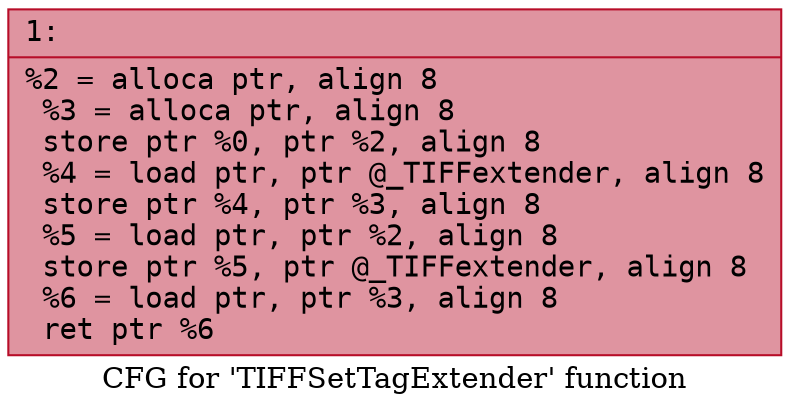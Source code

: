 digraph "CFG for 'TIFFSetTagExtender' function" {
	label="CFG for 'TIFFSetTagExtender' function";

	Node0x6000015cc000 [shape=record,color="#b70d28ff", style=filled, fillcolor="#b70d2870" fontname="Courier",label="{1:\l|  %2 = alloca ptr, align 8\l  %3 = alloca ptr, align 8\l  store ptr %0, ptr %2, align 8\l  %4 = load ptr, ptr @_TIFFextender, align 8\l  store ptr %4, ptr %3, align 8\l  %5 = load ptr, ptr %2, align 8\l  store ptr %5, ptr @_TIFFextender, align 8\l  %6 = load ptr, ptr %3, align 8\l  ret ptr %6\l}"];
}
